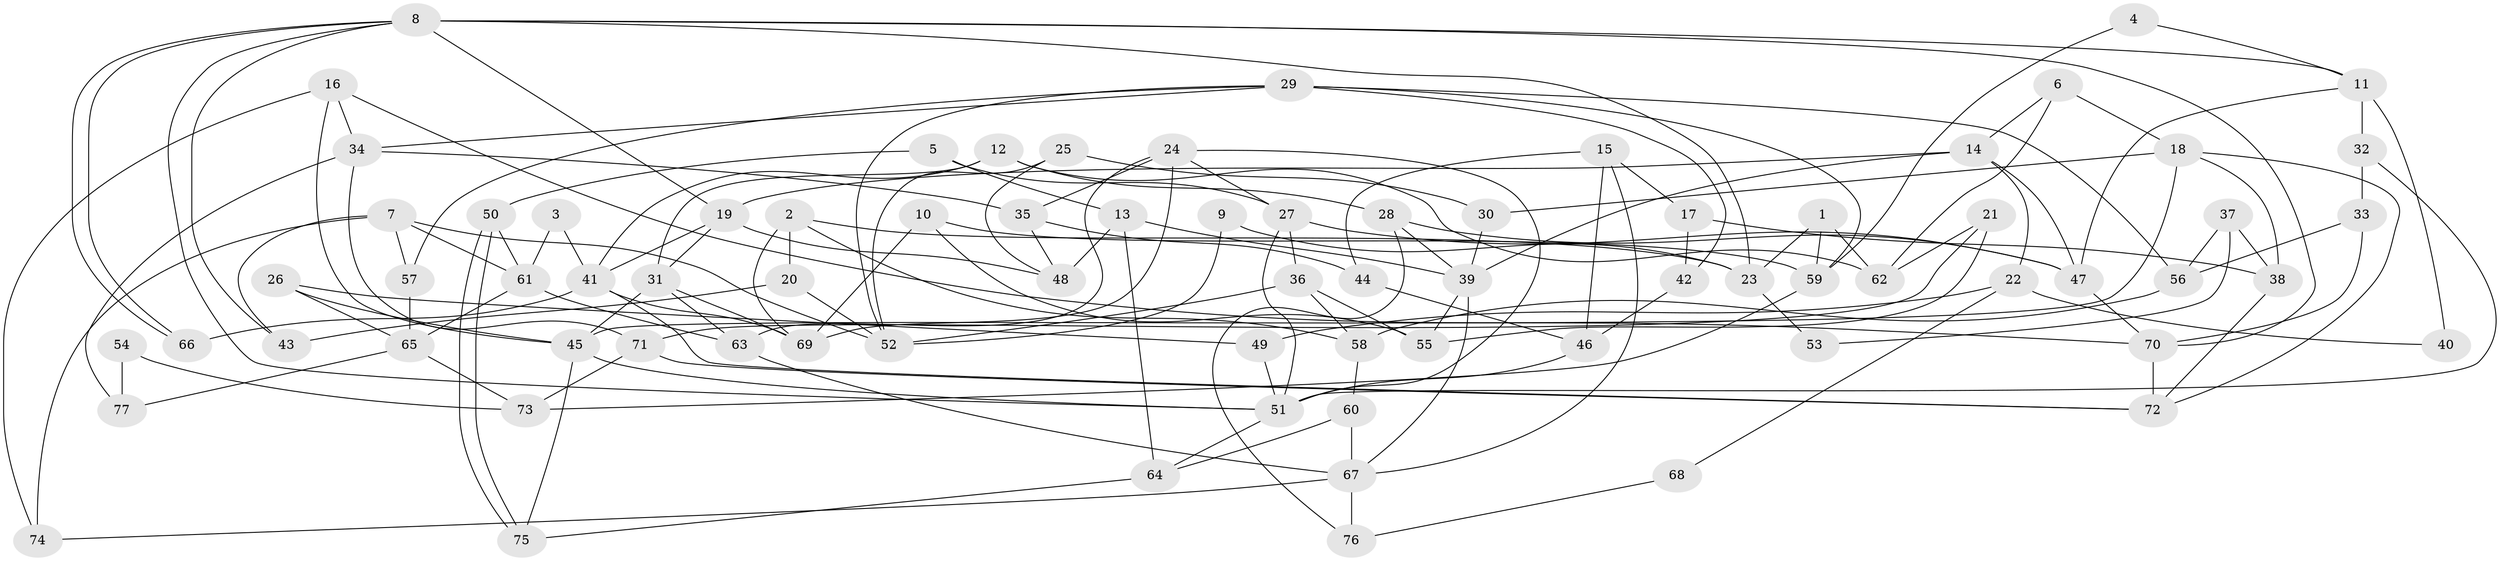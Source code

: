 // coarse degree distribution, {6: 0.11320754716981132, 5: 0.3018867924528302, 2: 0.07547169811320754, 4: 0.16981132075471697, 8: 0.018867924528301886, 9: 0.03773584905660377, 3: 0.16981132075471697, 7: 0.09433962264150944, 10: 0.018867924528301886}
// Generated by graph-tools (version 1.1) at 2025/24/03/03/25 07:24:00]
// undirected, 77 vertices, 154 edges
graph export_dot {
graph [start="1"]
  node [color=gray90,style=filled];
  1;
  2;
  3;
  4;
  5;
  6;
  7;
  8;
  9;
  10;
  11;
  12;
  13;
  14;
  15;
  16;
  17;
  18;
  19;
  20;
  21;
  22;
  23;
  24;
  25;
  26;
  27;
  28;
  29;
  30;
  31;
  32;
  33;
  34;
  35;
  36;
  37;
  38;
  39;
  40;
  41;
  42;
  43;
  44;
  45;
  46;
  47;
  48;
  49;
  50;
  51;
  52;
  53;
  54;
  55;
  56;
  57;
  58;
  59;
  60;
  61;
  62;
  63;
  64;
  65;
  66;
  67;
  68;
  69;
  70;
  71;
  72;
  73;
  74;
  75;
  76;
  77;
  1 -- 23;
  1 -- 62;
  1 -- 59;
  2 -- 69;
  2 -- 58;
  2 -- 20;
  2 -- 23;
  3 -- 61;
  3 -- 41;
  4 -- 59;
  4 -- 11;
  5 -- 13;
  5 -- 27;
  5 -- 50;
  6 -- 18;
  6 -- 14;
  6 -- 62;
  7 -- 61;
  7 -- 52;
  7 -- 43;
  7 -- 57;
  7 -- 74;
  8 -- 70;
  8 -- 66;
  8 -- 66;
  8 -- 11;
  8 -- 19;
  8 -- 23;
  8 -- 43;
  8 -- 51;
  9 -- 23;
  9 -- 52;
  10 -- 69;
  10 -- 59;
  10 -- 55;
  11 -- 47;
  11 -- 32;
  11 -- 40;
  12 -- 62;
  12 -- 41;
  12 -- 28;
  12 -- 31;
  13 -- 64;
  13 -- 39;
  13 -- 48;
  14 -- 19;
  14 -- 39;
  14 -- 22;
  14 -- 47;
  15 -- 46;
  15 -- 44;
  15 -- 17;
  15 -- 67;
  16 -- 34;
  16 -- 45;
  16 -- 70;
  16 -- 74;
  17 -- 38;
  17 -- 42;
  18 -- 30;
  18 -- 45;
  18 -- 38;
  18 -- 72;
  19 -- 31;
  19 -- 41;
  19 -- 48;
  20 -- 43;
  20 -- 52;
  21 -- 55;
  21 -- 71;
  21 -- 62;
  22 -- 49;
  22 -- 40;
  22 -- 68;
  23 -- 53;
  24 -- 35;
  24 -- 27;
  24 -- 51;
  24 -- 63;
  24 -- 69;
  25 -- 48;
  25 -- 52;
  25 -- 30;
  26 -- 65;
  26 -- 45;
  26 -- 49;
  27 -- 51;
  27 -- 47;
  27 -- 36;
  28 -- 47;
  28 -- 39;
  28 -- 76;
  29 -- 52;
  29 -- 56;
  29 -- 34;
  29 -- 42;
  29 -- 57;
  29 -- 59;
  30 -- 39;
  31 -- 63;
  31 -- 45;
  31 -- 69;
  32 -- 51;
  32 -- 33;
  33 -- 70;
  33 -- 56;
  34 -- 71;
  34 -- 35;
  34 -- 77;
  35 -- 48;
  35 -- 44;
  36 -- 55;
  36 -- 52;
  36 -- 58;
  37 -- 56;
  37 -- 38;
  37 -- 53;
  38 -- 72;
  39 -- 67;
  39 -- 55;
  41 -- 69;
  41 -- 66;
  41 -- 72;
  42 -- 46;
  44 -- 46;
  45 -- 51;
  45 -- 75;
  46 -- 51;
  47 -- 70;
  49 -- 51;
  50 -- 75;
  50 -- 75;
  50 -- 61;
  51 -- 64;
  54 -- 77;
  54 -- 73;
  56 -- 58;
  57 -- 65;
  58 -- 60;
  59 -- 73;
  60 -- 67;
  60 -- 64;
  61 -- 63;
  61 -- 65;
  63 -- 67;
  64 -- 75;
  65 -- 73;
  65 -- 77;
  67 -- 74;
  67 -- 76;
  68 -- 76;
  70 -- 72;
  71 -- 72;
  71 -- 73;
}
